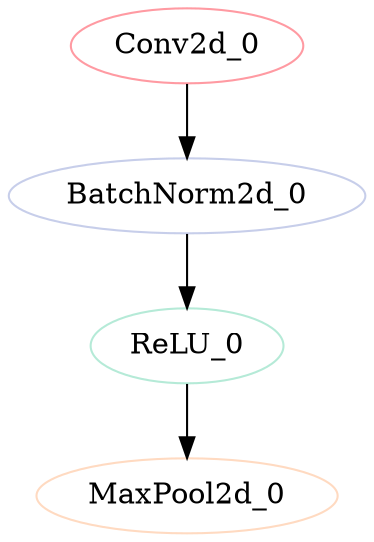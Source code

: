 strict digraph "" {
	Conv2d_0	[color="#FF9AA2",
		layer_name=conv1,
		params=9408,
		type=Conv2d];
	BatchNorm2d_0	[color="#C7CEEA",
		layer_name=bn1,
		params=128,
		type=BatchNorm2d];
	Conv2d_0 -> BatchNorm2d_0;
	ReLU_0	[color="#B5EAD7",
		layer_name=relu,
		params=0,
		type=ReLU];
	BatchNorm2d_0 -> ReLU_0;
	MaxPool2d_0	[color="#FFDAC1",
		layer_name=maxpool,
		params=0,
		type=MaxPool2d];
	ReLU_0 -> MaxPool2d_0;
}
